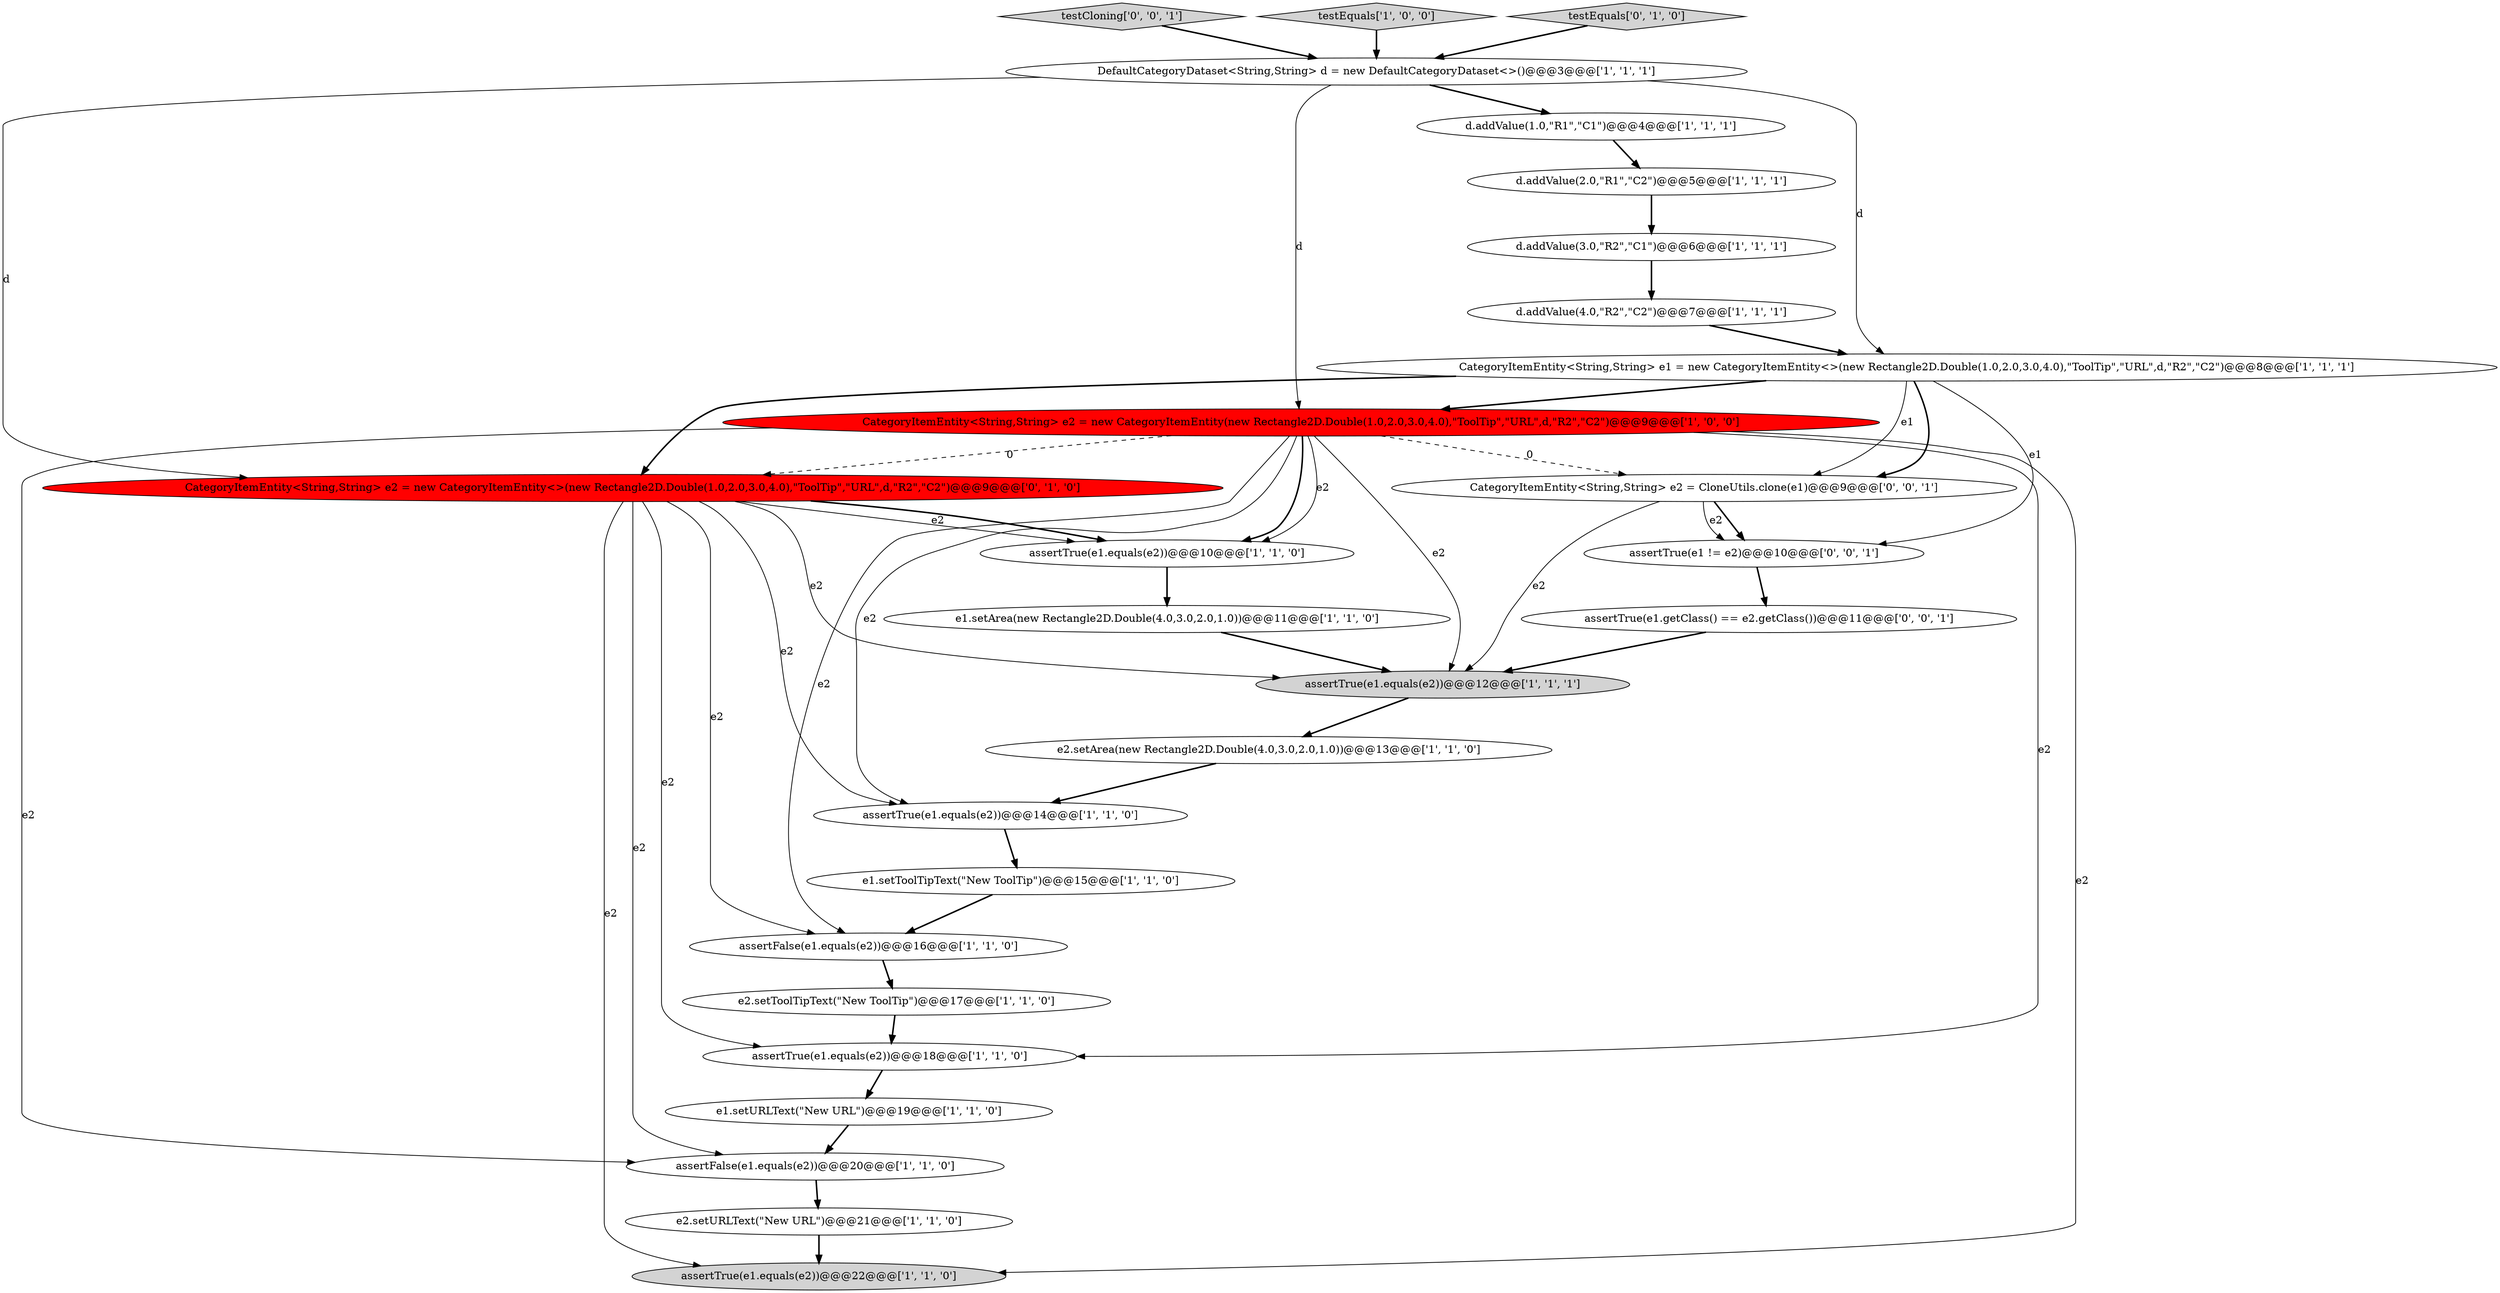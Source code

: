 digraph {
20 [style = filled, label = "assertFalse(e1.equals(e2))@@@20@@@['1', '1', '0']", fillcolor = white, shape = ellipse image = "AAA0AAABBB1BBB"];
7 [style = filled, label = "d.addValue(3.0,\"R2\",\"C1\")@@@6@@@['1', '1', '1']", fillcolor = white, shape = ellipse image = "AAA0AAABBB1BBB"];
21 [style = filled, label = "CategoryItemEntity<String,String> e2 = new CategoryItemEntity<>(new Rectangle2D.Double(1.0,2.0,3.0,4.0),\"ToolTip\",\"URL\",d,\"R2\",\"C2\")@@@9@@@['0', '1', '0']", fillcolor = red, shape = ellipse image = "AAA1AAABBB2BBB"];
25 [style = filled, label = "CategoryItemEntity<String,String> e2 = CloneUtils.clone(e1)@@@9@@@['0', '0', '1']", fillcolor = white, shape = ellipse image = "AAA0AAABBB3BBB"];
24 [style = filled, label = "testCloning['0', '0', '1']", fillcolor = lightgray, shape = diamond image = "AAA0AAABBB3BBB"];
6 [style = filled, label = "e1.setToolTipText(\"New ToolTip\")@@@15@@@['1', '1', '0']", fillcolor = white, shape = ellipse image = "AAA0AAABBB1BBB"];
16 [style = filled, label = "assertTrue(e1.equals(e2))@@@22@@@['1', '1', '0']", fillcolor = lightgray, shape = ellipse image = "AAA0AAABBB1BBB"];
26 [style = filled, label = "assertTrue(e1.getClass() == e2.getClass())@@@11@@@['0', '0', '1']", fillcolor = white, shape = ellipse image = "AAA0AAABBB3BBB"];
11 [style = filled, label = "DefaultCategoryDataset<String,String> d = new DefaultCategoryDataset<>()@@@3@@@['1', '1', '1']", fillcolor = white, shape = ellipse image = "AAA0AAABBB1BBB"];
14 [style = filled, label = "CategoryItemEntity<String,String> e1 = new CategoryItemEntity<>(new Rectangle2D.Double(1.0,2.0,3.0,4.0),\"ToolTip\",\"URL\",d,\"R2\",\"C2\")@@@8@@@['1', '1', '1']", fillcolor = white, shape = ellipse image = "AAA0AAABBB1BBB"];
0 [style = filled, label = "testEquals['1', '0', '0']", fillcolor = lightgray, shape = diamond image = "AAA0AAABBB1BBB"];
23 [style = filled, label = "assertTrue(e1 != e2)@@@10@@@['0', '0', '1']", fillcolor = white, shape = ellipse image = "AAA0AAABBB3BBB"];
8 [style = filled, label = "e2.setArea(new Rectangle2D.Double(4.0,3.0,2.0,1.0))@@@13@@@['1', '1', '0']", fillcolor = white, shape = ellipse image = "AAA0AAABBB1BBB"];
22 [style = filled, label = "testEquals['0', '1', '0']", fillcolor = lightgray, shape = diamond image = "AAA0AAABBB2BBB"];
19 [style = filled, label = "assertTrue(e1.equals(e2))@@@14@@@['1', '1', '0']", fillcolor = white, shape = ellipse image = "AAA0AAABBB1BBB"];
4 [style = filled, label = "assertTrue(e1.equals(e2))@@@10@@@['1', '1', '0']", fillcolor = white, shape = ellipse image = "AAA0AAABBB1BBB"];
10 [style = filled, label = "assertTrue(e1.equals(e2))@@@18@@@['1', '1', '0']", fillcolor = white, shape = ellipse image = "AAA0AAABBB1BBB"];
15 [style = filled, label = "e1.setArea(new Rectangle2D.Double(4.0,3.0,2.0,1.0))@@@11@@@['1', '1', '0']", fillcolor = white, shape = ellipse image = "AAA0AAABBB1BBB"];
1 [style = filled, label = "assertFalse(e1.equals(e2))@@@16@@@['1', '1', '0']", fillcolor = white, shape = ellipse image = "AAA0AAABBB1BBB"];
12 [style = filled, label = "d.addValue(4.0,\"R2\",\"C2\")@@@7@@@['1', '1', '1']", fillcolor = white, shape = ellipse image = "AAA0AAABBB1BBB"];
2 [style = filled, label = "d.addValue(1.0,\"R1\",\"C1\")@@@4@@@['1', '1', '1']", fillcolor = white, shape = ellipse image = "AAA0AAABBB1BBB"];
18 [style = filled, label = "e2.setURLText(\"New URL\")@@@21@@@['1', '1', '0']", fillcolor = white, shape = ellipse image = "AAA0AAABBB1BBB"];
3 [style = filled, label = "CategoryItemEntity<String,String> e2 = new CategoryItemEntity(new Rectangle2D.Double(1.0,2.0,3.0,4.0),\"ToolTip\",\"URL\",d,\"R2\",\"C2\")@@@9@@@['1', '0', '0']", fillcolor = red, shape = ellipse image = "AAA1AAABBB1BBB"];
9 [style = filled, label = "d.addValue(2.0,\"R1\",\"C2\")@@@5@@@['1', '1', '1']", fillcolor = white, shape = ellipse image = "AAA0AAABBB1BBB"];
17 [style = filled, label = "assertTrue(e1.equals(e2))@@@12@@@['1', '1', '1']", fillcolor = lightgray, shape = ellipse image = "AAA0AAABBB1BBB"];
13 [style = filled, label = "e2.setToolTipText(\"New ToolTip\")@@@17@@@['1', '1', '0']", fillcolor = white, shape = ellipse image = "AAA0AAABBB1BBB"];
5 [style = filled, label = "e1.setURLText(\"New URL\")@@@19@@@['1', '1', '0']", fillcolor = white, shape = ellipse image = "AAA0AAABBB1BBB"];
14->3 [style = bold, label=""];
17->8 [style = bold, label=""];
13->10 [style = bold, label=""];
11->21 [style = solid, label="d"];
14->25 [style = bold, label=""];
3->25 [style = dashed, label="0"];
26->17 [style = bold, label=""];
5->20 [style = bold, label=""];
11->3 [style = solid, label="d"];
7->12 [style = bold, label=""];
21->10 [style = solid, label="e2"];
25->23 [style = bold, label=""];
8->19 [style = bold, label=""];
3->21 [style = dashed, label="0"];
11->14 [style = solid, label="d"];
3->1 [style = solid, label="e2"];
4->15 [style = bold, label=""];
23->26 [style = bold, label=""];
21->20 [style = solid, label="e2"];
25->17 [style = solid, label="e2"];
0->11 [style = bold, label=""];
21->4 [style = solid, label="e2"];
2->9 [style = bold, label=""];
9->7 [style = bold, label=""];
19->6 [style = bold, label=""];
21->19 [style = solid, label="e2"];
3->4 [style = bold, label=""];
1->13 [style = bold, label=""];
3->10 [style = solid, label="e2"];
11->2 [style = bold, label=""];
14->25 [style = solid, label="e1"];
20->18 [style = bold, label=""];
21->1 [style = solid, label="e2"];
6->1 [style = bold, label=""];
3->16 [style = solid, label="e2"];
21->16 [style = solid, label="e2"];
15->17 [style = bold, label=""];
3->17 [style = solid, label="e2"];
3->19 [style = solid, label="e2"];
10->5 [style = bold, label=""];
24->11 [style = bold, label=""];
12->14 [style = bold, label=""];
3->20 [style = solid, label="e2"];
3->4 [style = solid, label="e2"];
21->17 [style = solid, label="e2"];
25->23 [style = solid, label="e2"];
14->23 [style = solid, label="e1"];
22->11 [style = bold, label=""];
14->21 [style = bold, label=""];
21->4 [style = bold, label=""];
18->16 [style = bold, label=""];
}
